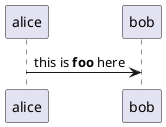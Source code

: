 {
  "sha1": "2rjfbt2rs3z9pvacwwjzd2a34wk3f3x",
  "insertion": {
    "when": "2024-05-30T20:48:20.078Z",
    "url": "http://forum.plantuml.net/9031/do-you-plan-for-conditional-code-in-macros?show=9167#a9167",
    "user": "plantuml@gmail.com"
  }
}
@startuml
'!preprocessorV2
!function bold($text)
!return "<b>" + $text + "</b>"
!endfunction


alice -> bob : this is bold("foo") here
@enduml
